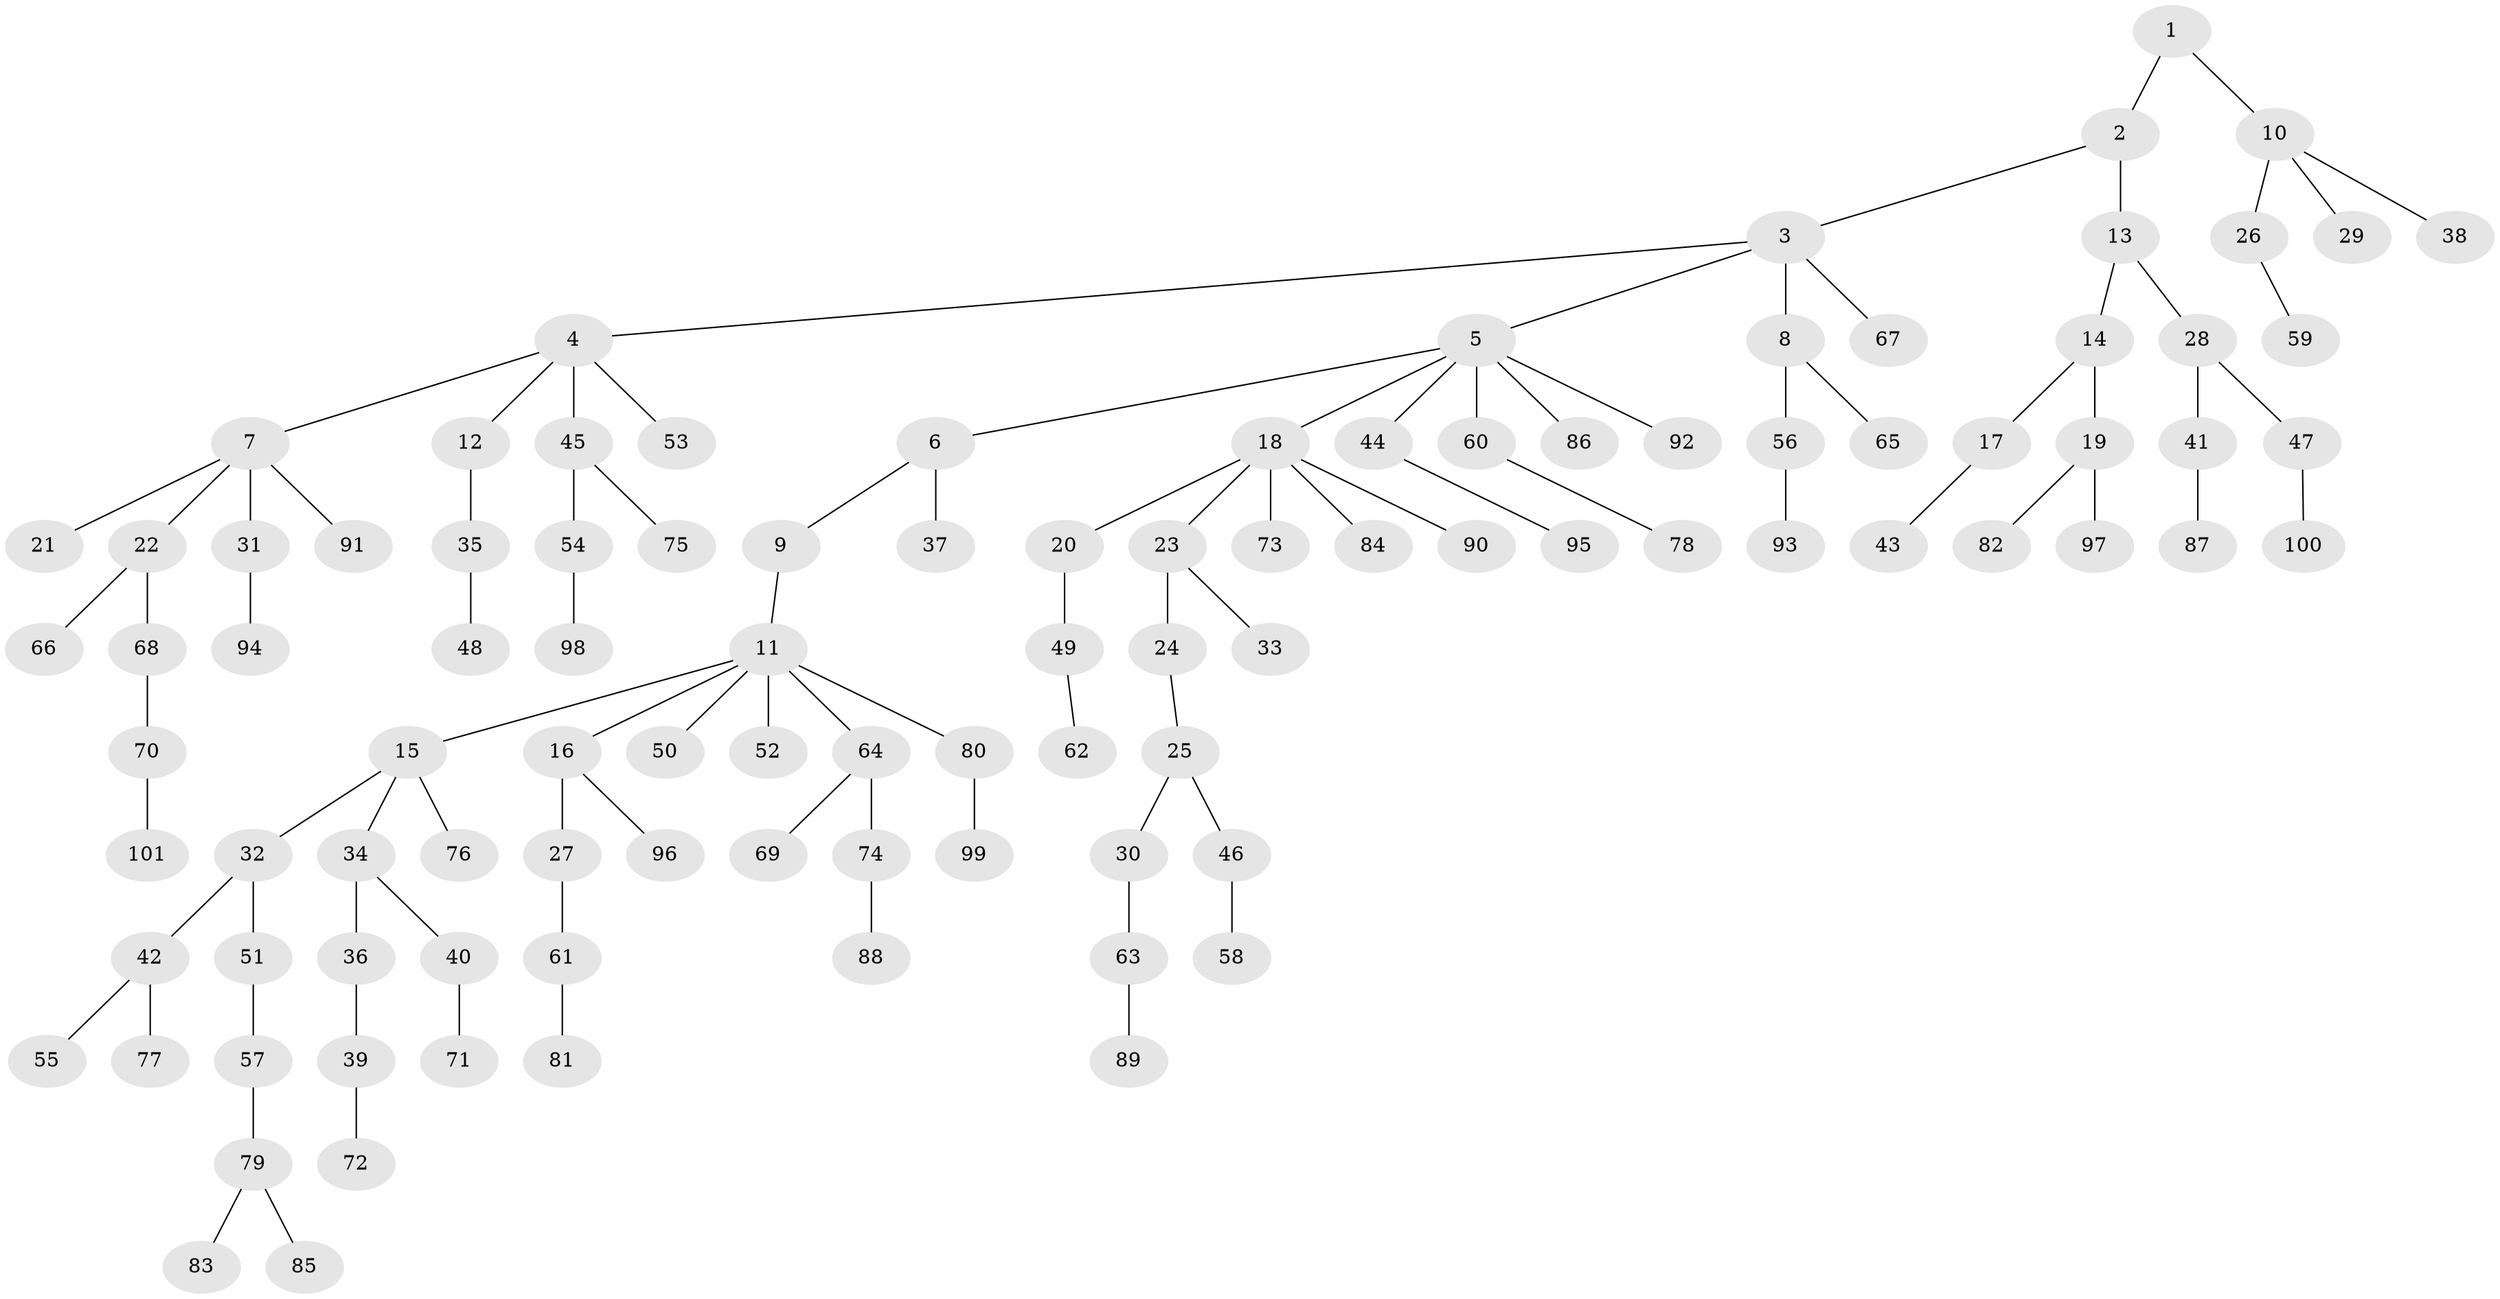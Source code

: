 // coarse degree distribution, {3: 0.11764705882352941, 4: 0.058823529411764705, 2: 0.3137254901960784, 1: 0.45098039215686275, 5: 0.058823529411764705}
// Generated by graph-tools (version 1.1) at 2025/37/03/04/25 23:37:24]
// undirected, 101 vertices, 100 edges
graph export_dot {
  node [color=gray90,style=filled];
  1;
  2;
  3;
  4;
  5;
  6;
  7;
  8;
  9;
  10;
  11;
  12;
  13;
  14;
  15;
  16;
  17;
  18;
  19;
  20;
  21;
  22;
  23;
  24;
  25;
  26;
  27;
  28;
  29;
  30;
  31;
  32;
  33;
  34;
  35;
  36;
  37;
  38;
  39;
  40;
  41;
  42;
  43;
  44;
  45;
  46;
  47;
  48;
  49;
  50;
  51;
  52;
  53;
  54;
  55;
  56;
  57;
  58;
  59;
  60;
  61;
  62;
  63;
  64;
  65;
  66;
  67;
  68;
  69;
  70;
  71;
  72;
  73;
  74;
  75;
  76;
  77;
  78;
  79;
  80;
  81;
  82;
  83;
  84;
  85;
  86;
  87;
  88;
  89;
  90;
  91;
  92;
  93;
  94;
  95;
  96;
  97;
  98;
  99;
  100;
  101;
  1 -- 2;
  1 -- 10;
  2 -- 3;
  2 -- 13;
  3 -- 4;
  3 -- 5;
  3 -- 8;
  3 -- 67;
  4 -- 7;
  4 -- 12;
  4 -- 45;
  4 -- 53;
  5 -- 6;
  5 -- 18;
  5 -- 44;
  5 -- 60;
  5 -- 86;
  5 -- 92;
  6 -- 9;
  6 -- 37;
  7 -- 21;
  7 -- 22;
  7 -- 31;
  7 -- 91;
  8 -- 56;
  8 -- 65;
  9 -- 11;
  10 -- 26;
  10 -- 29;
  10 -- 38;
  11 -- 15;
  11 -- 16;
  11 -- 50;
  11 -- 52;
  11 -- 64;
  11 -- 80;
  12 -- 35;
  13 -- 14;
  13 -- 28;
  14 -- 17;
  14 -- 19;
  15 -- 32;
  15 -- 34;
  15 -- 76;
  16 -- 27;
  16 -- 96;
  17 -- 43;
  18 -- 20;
  18 -- 23;
  18 -- 73;
  18 -- 84;
  18 -- 90;
  19 -- 82;
  19 -- 97;
  20 -- 49;
  22 -- 66;
  22 -- 68;
  23 -- 24;
  23 -- 33;
  24 -- 25;
  25 -- 30;
  25 -- 46;
  26 -- 59;
  27 -- 61;
  28 -- 41;
  28 -- 47;
  30 -- 63;
  31 -- 94;
  32 -- 42;
  32 -- 51;
  34 -- 36;
  34 -- 40;
  35 -- 48;
  36 -- 39;
  39 -- 72;
  40 -- 71;
  41 -- 87;
  42 -- 55;
  42 -- 77;
  44 -- 95;
  45 -- 54;
  45 -- 75;
  46 -- 58;
  47 -- 100;
  49 -- 62;
  51 -- 57;
  54 -- 98;
  56 -- 93;
  57 -- 79;
  60 -- 78;
  61 -- 81;
  63 -- 89;
  64 -- 69;
  64 -- 74;
  68 -- 70;
  70 -- 101;
  74 -- 88;
  79 -- 83;
  79 -- 85;
  80 -- 99;
}
